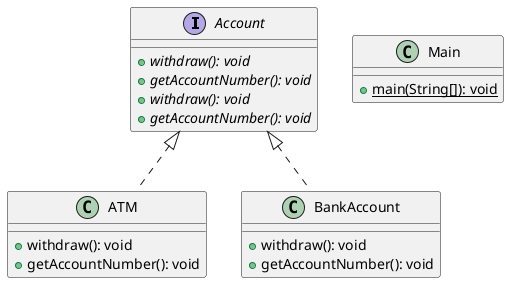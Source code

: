@startuml
interface Account{
    {abstract} +withdraw(): void
    {abstract} +getAccountNumber(): void
}

class ATM  {
    +withdraw(): void
    +getAccountNumber(): void
}

class BankAccount  {
    +withdraw(): void
    +getAccountNumber(): void
}

class Main  {
    {static} +main(String[]): void
}

Account <|.. ATM
Account <|.. BankAccount

interface Account  {
    {abstract} +withdraw(): void
    {abstract} +getAccountNumber(): void
}
@enduml